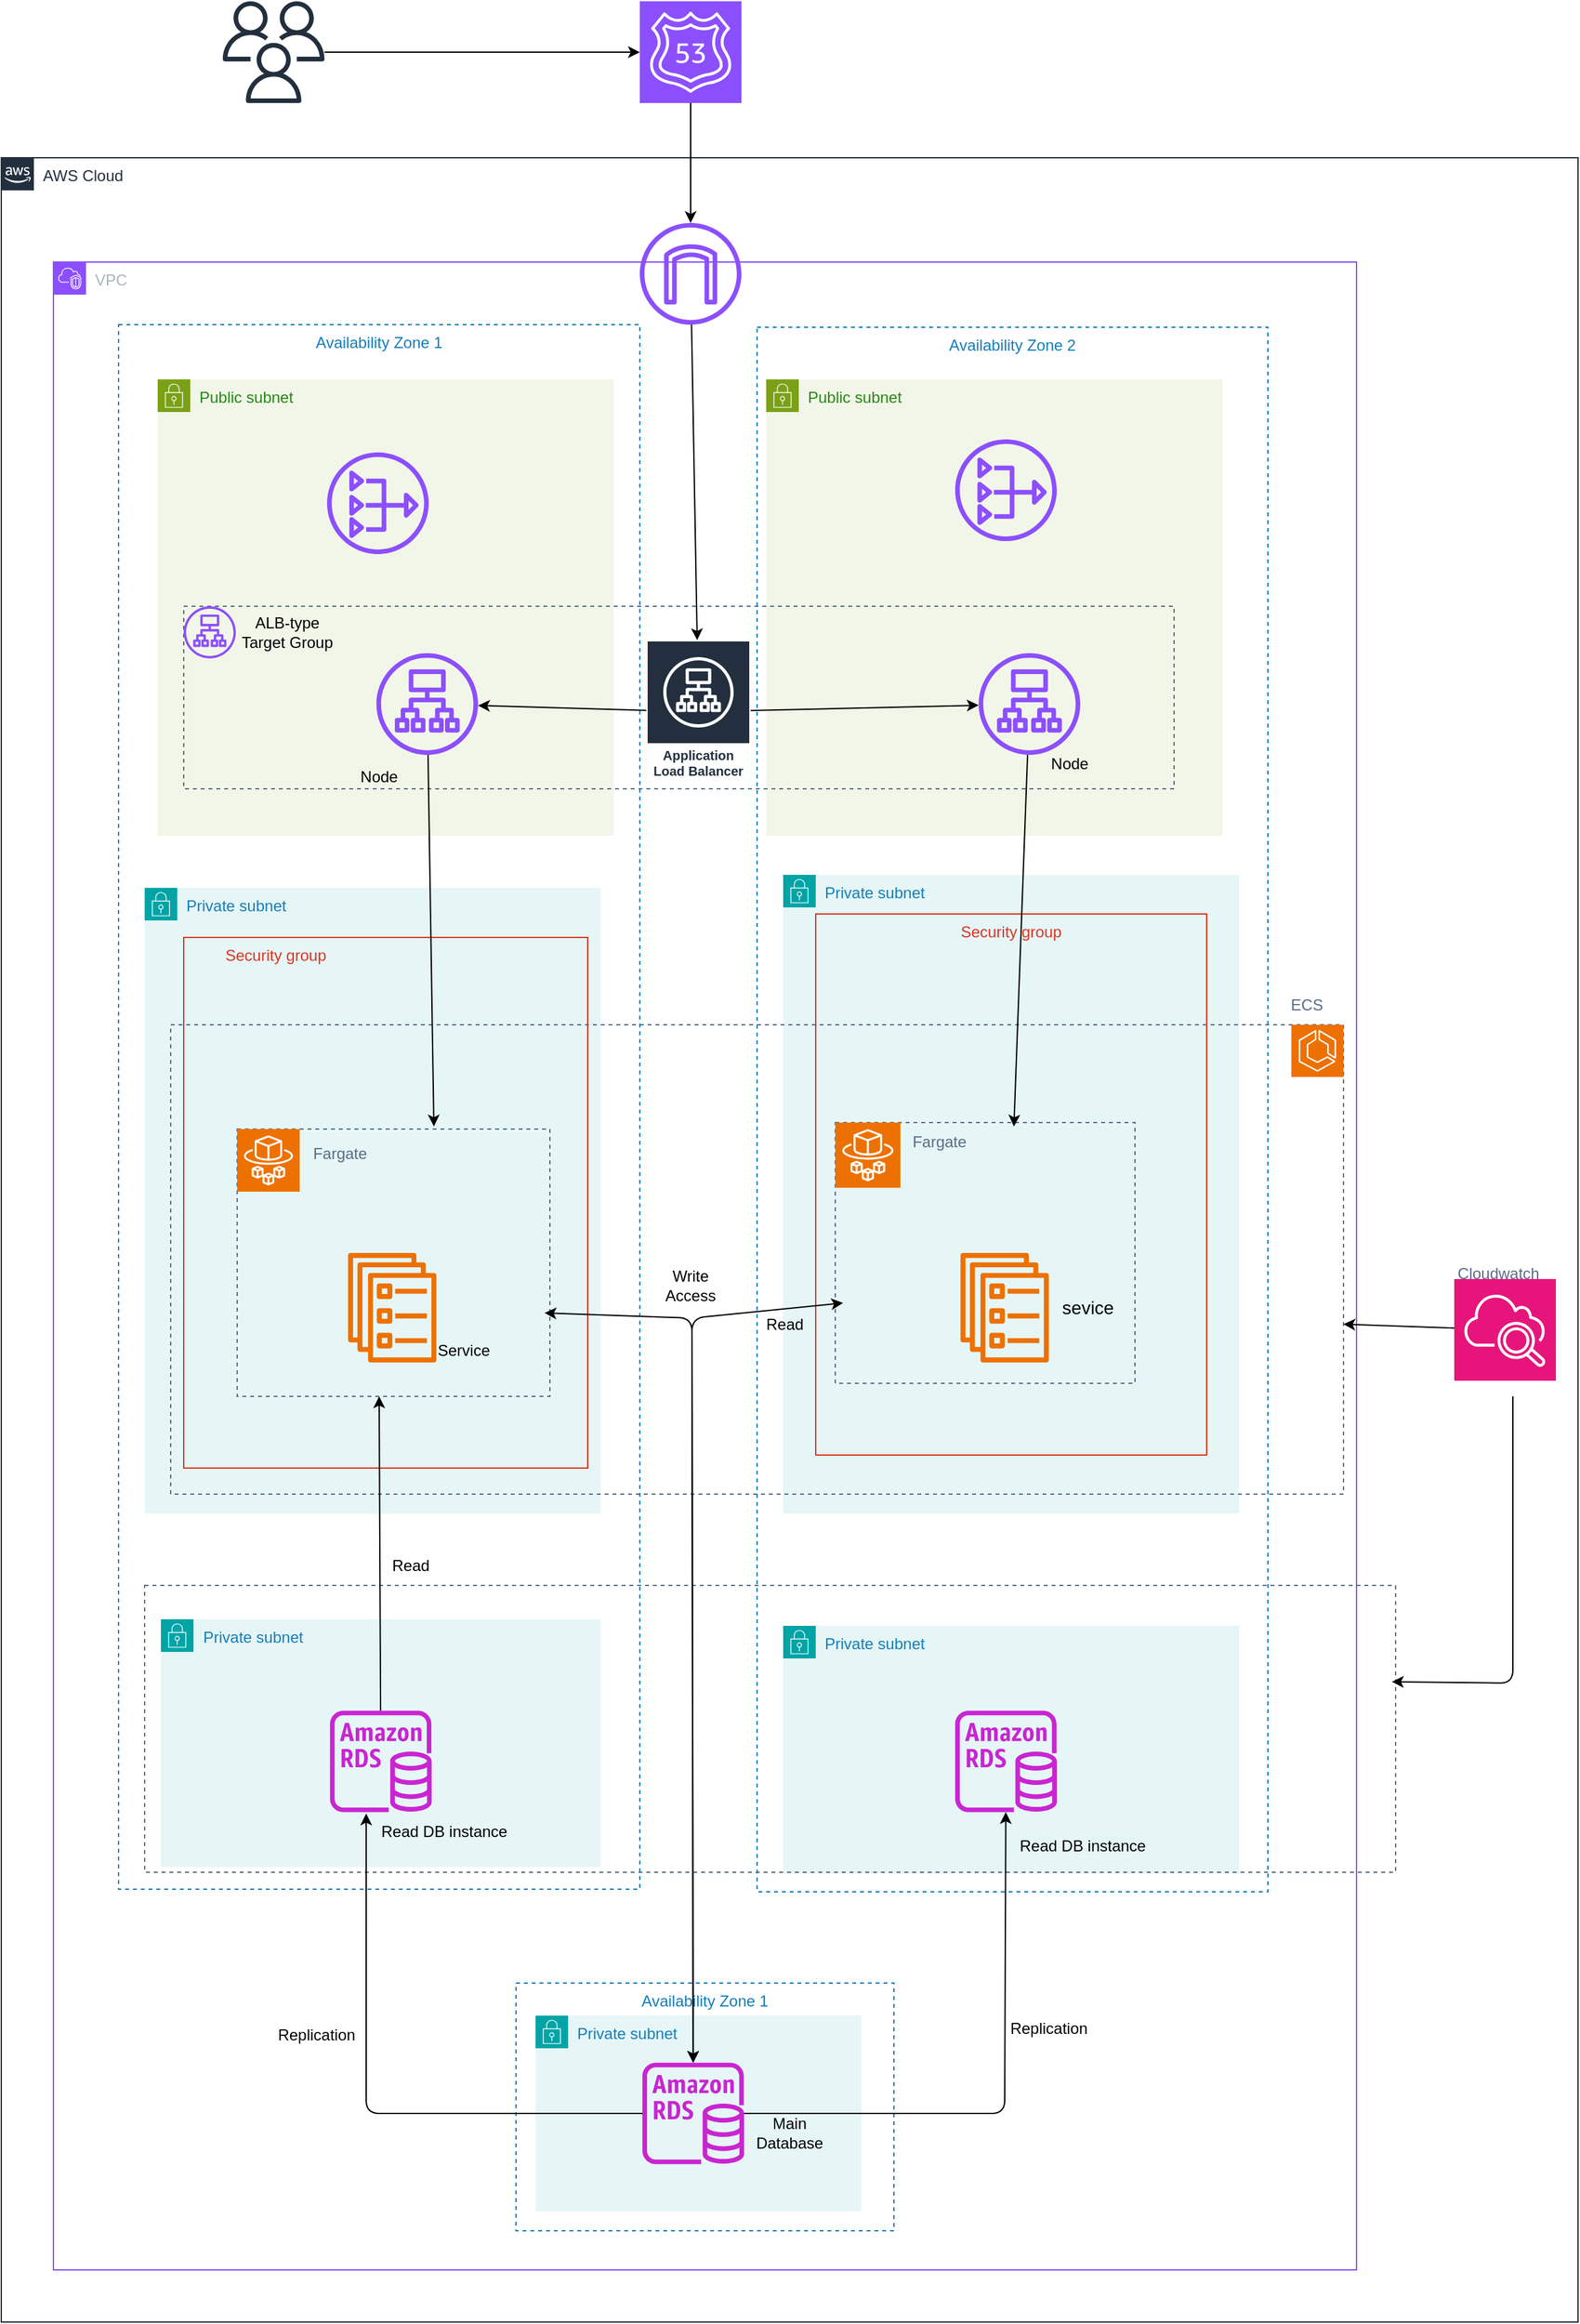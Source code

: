 <mxfile>
    <diagram id="o1kQM5bjxm75noGwZIMR" name="Page-1">
        <mxGraphModel dx="1130" dy="2500" grid="1" gridSize="10" guides="1" tooltips="1" connect="1" arrows="1" fold="1" page="1" pageScale="1" pageWidth="1100" pageHeight="1700" background="#ffffff" math="0" shadow="0">
            <root>
                <mxCell id="0"/>
                <mxCell id="1" parent="0"/>
                <mxCell id="19" value="Availability Zone 2" style="fillColor=none;strokeColor=#147EBA;dashed=1;verticalAlign=top;fontStyle=0;fontColor=#147EBA;whiteSpace=wrap;html=1;" parent="1" vertex="1">
                    <mxGeometry x="620" y="-80" width="392" height="1200" as="geometry"/>
                </mxCell>
                <mxCell id="18" value="Availability Zone 1" style="fillColor=none;strokeColor=#147EBA;dashed=1;verticalAlign=top;fontStyle=0;fontColor=#147EBA;whiteSpace=wrap;html=1;" parent="1" vertex="1">
                    <mxGeometry x="130" y="-82" width="400" height="1200" as="geometry"/>
                </mxCell>
                <mxCell id="28" value="Private subnet" style="points=[[0,0],[0.25,0],[0.5,0],[0.75,0],[1,0],[1,0.25],[1,0.5],[1,0.75],[1,1],[0.75,1],[0.5,1],[0.25,1],[0,1],[0,0.75],[0,0.5],[0,0.25]];outlineConnect=0;gradientColor=none;html=1;whiteSpace=wrap;fontSize=12;fontStyle=0;container=1;pointerEvents=0;collapsible=0;recursiveResize=0;shape=mxgraph.aws4.group;grIcon=mxgraph.aws4.group_security_group;grStroke=0;strokeColor=#00A4A6;fillColor=#E6F6F7;verticalAlign=top;align=left;spacingLeft=30;fontColor=#147EBA;dashed=0;" parent="1" vertex="1">
                    <mxGeometry x="640" y="916" width="350" height="190" as="geometry"/>
                </mxCell>
                <mxCell id="23" value="Private subnet" style="points=[[0,0],[0.25,0],[0.5,0],[0.75,0],[1,0],[1,0.25],[1,0.5],[1,0.75],[1,1],[0.75,1],[0.5,1],[0.25,1],[0,1],[0,0.75],[0,0.5],[0,0.25]];outlineConnect=0;gradientColor=none;html=1;whiteSpace=wrap;fontSize=12;fontStyle=0;container=1;pointerEvents=0;collapsible=0;recursiveResize=0;shape=mxgraph.aws4.group;grIcon=mxgraph.aws4.group_security_group;grStroke=0;strokeColor=#00A4A6;fillColor=#E6F6F7;verticalAlign=top;align=left;spacingLeft=30;fontColor=#147EBA;dashed=0;" parent="1" vertex="1">
                    <mxGeometry x="640" y="340" width="350" height="490" as="geometry"/>
                </mxCell>
                <mxCell id="40" value="Security group" style="fillColor=none;strokeColor=#DD3522;verticalAlign=top;fontStyle=0;fontColor=#DD3522;whiteSpace=wrap;html=1;" parent="23" vertex="1">
                    <mxGeometry x="25" y="30" width="300" height="415" as="geometry"/>
                </mxCell>
                <mxCell id="99" value="" style="sketch=0;outlineConnect=0;fontColor=#232F3E;gradientColor=none;fillColor=#ED7100;strokeColor=none;dashed=0;verticalLabelPosition=bottom;verticalAlign=top;align=center;html=1;fontSize=12;fontStyle=0;aspect=fixed;pointerEvents=1;shape=mxgraph.aws4.ecs_service;" parent="23" vertex="1">
                    <mxGeometry x="135.87" y="290" width="68.26" height="84" as="geometry"/>
                </mxCell>
                <mxCell id="107" value="&lt;font style=&quot;font-size: 14px;&quot;&gt;sevice&lt;/font&gt;" style="text;html=1;align=center;verticalAlign=middle;whiteSpace=wrap;rounded=0;" parent="23" vertex="1">
                    <mxGeometry x="204.13" y="317" width="60" height="30" as="geometry"/>
                </mxCell>
                <mxCell id="154" value="" style="fillColor=none;strokeColor=#5A6C86;dashed=1;verticalAlign=top;fontStyle=0;fontColor=#5A6C86;whiteSpace=wrap;html=1;pointerEvents=0;align=left;spacingLeft=30;fontFamily=Helvetica;fontSize=12;" parent="23" vertex="1">
                    <mxGeometry x="40" y="190" width="230" height="200" as="geometry"/>
                </mxCell>
                <mxCell id="128" value="" style="sketch=0;points=[[0,0,0],[0.25,0,0],[0.5,0,0],[0.75,0,0],[1,0,0],[0,1,0],[0.25,1,0],[0.5,1,0],[0.75,1,0],[1,1,0],[0,0.25,0],[0,0.5,0],[0,0.75,0],[1,0.25,0],[1,0.5,0],[1,0.75,0]];outlineConnect=0;fontColor=#232F3E;fillColor=#ED7100;strokeColor=#ffffff;dashed=0;verticalLabelPosition=bottom;verticalAlign=top;align=center;html=1;fontSize=12;fontStyle=0;aspect=fixed;shape=mxgraph.aws4.resourceIcon;resIcon=mxgraph.aws4.fargate;" parent="23" vertex="1">
                    <mxGeometry x="40" y="190" width="50" height="50" as="geometry"/>
                </mxCell>
                <mxCell id="156" value="&lt;span style=&quot;color: rgb(90, 108, 134); text-align: left;&quot;&gt;Fargate&lt;/span&gt;" style="text;html=1;align=center;verticalAlign=middle;whiteSpace=wrap;rounded=0;" parent="23" vertex="1">
                    <mxGeometry x="90" y="190" width="60" height="30" as="geometry"/>
                </mxCell>
                <mxCell id="22" value="Private subnet" style="points=[[0,0],[0.25,0],[0.5,0],[0.75,0],[1,0],[1,0.25],[1,0.5],[1,0.75],[1,1],[0.75,1],[0.5,1],[0.25,1],[0,1],[0,0.75],[0,0.5],[0,0.25]];outlineConnect=0;gradientColor=none;html=1;whiteSpace=wrap;fontSize=12;fontStyle=0;container=1;pointerEvents=0;collapsible=0;recursiveResize=0;shape=mxgraph.aws4.group;grIcon=mxgraph.aws4.group_security_group;grStroke=0;strokeColor=#00A4A6;fillColor=#E6F6F7;verticalAlign=top;align=left;spacingLeft=30;fontColor=#147EBA;dashed=0;" parent="1" vertex="1">
                    <mxGeometry x="150" y="350" width="350" height="480" as="geometry"/>
                </mxCell>
                <mxCell id="15" value="VPC" style="points=[[0,0],[0.25,0],[0.5,0],[0.75,0],[1,0],[1,0.25],[1,0.5],[1,0.75],[1,1],[0.75,1],[0.5,1],[0.25,1],[0,1],[0,0.75],[0,0.5],[0,0.25]];outlineConnect=0;gradientColor=none;html=1;whiteSpace=wrap;fontSize=12;fontStyle=0;container=0;pointerEvents=0;collapsible=0;recursiveResize=0;shape=mxgraph.aws4.group;grIcon=mxgraph.aws4.group_vpc2;strokeColor=#8C4FFF;fillColor=none;verticalAlign=top;align=left;spacingLeft=30;fontColor=#AAB7B8;dashed=0;movable=1;resizable=1;rotatable=1;deletable=1;editable=1;locked=0;connectable=1;" parent="1" vertex="1">
                    <mxGeometry x="80" y="-130" width="1000" height="1540" as="geometry"/>
                </mxCell>
                <mxCell id="60" value="" style="sketch=0;outlineConnect=0;fontColor=#232F3E;gradientColor=none;fillColor=#232F3D;strokeColor=none;dashed=0;verticalLabelPosition=bottom;verticalAlign=top;align=center;html=1;fontSize=12;fontStyle=0;aspect=fixed;pointerEvents=1;shape=mxgraph.aws4.users;" parent="1" vertex="1">
                    <mxGeometry x="210" y="-330" width="78" height="78" as="geometry"/>
                </mxCell>
                <mxCell id="142" value="AWS Cloud" style="points=[[0,0],[0.25,0],[0.5,0],[0.75,0],[1,0],[1,0.25],[1,0.5],[1,0.75],[1,1],[0.75,1],[0.5,1],[0.25,1],[0,1],[0,0.75],[0,0.5],[0,0.25]];outlineConnect=0;gradientColor=none;html=1;whiteSpace=wrap;fontSize=12;fontStyle=0;container=0;pointerEvents=0;collapsible=0;recursiveResize=0;shape=mxgraph.aws4.group;grIcon=mxgraph.aws4.group_aws_cloud_alt;strokeColor=#232F3E;fillColor=none;verticalAlign=top;align=left;spacingLeft=30;fontColor=#232F3E;dashed=0;shadow=0;" parent="1" vertex="1">
                    <mxGeometry x="40" y="-210" width="1210" height="1660" as="geometry"/>
                </mxCell>
                <mxCell id="184" style="edgeStyle=none;html=1;" parent="1" source="183" target="50" edge="1">
                    <mxGeometry relative="1" as="geometry"/>
                </mxCell>
                <mxCell id="183" value="" style="sketch=0;points=[[0,0,0],[0.25,0,0],[0.5,0,0],[0.75,0,0],[1,0,0],[0,1,0],[0.25,1,0],[0.5,1,0],[0.75,1,0],[1,1,0],[0,0.25,0],[0,0.5,0],[0,0.75,0],[1,0.25,0],[1,0.5,0],[1,0.75,0]];outlineConnect=0;fontColor=#232F3E;fillColor=#8C4FFF;strokeColor=#ffffff;dashed=0;verticalLabelPosition=bottom;verticalAlign=top;align=center;html=1;fontSize=12;fontStyle=0;aspect=fixed;shape=mxgraph.aws4.resourceIcon;resIcon=mxgraph.aws4.route_53;" parent="1" vertex="1">
                    <mxGeometry x="530" y="-330" width="78" height="78" as="geometry"/>
                </mxCell>
                <mxCell id="185" style="edgeStyle=none;html=1;entryX=0;entryY=0.5;entryDx=0;entryDy=0;entryPerimeter=0;" parent="1" source="60" target="183" edge="1">
                    <mxGeometry relative="1" as="geometry"/>
                </mxCell>
                <mxCell id="16" value="Public subnet" style="points=[[0,0],[0.25,0],[0.5,0],[0.75,0],[1,0],[1,0.25],[1,0.5],[1,0.75],[1,1],[0.75,1],[0.5,1],[0.25,1],[0,1],[0,0.75],[0,0.5],[0,0.25]];outlineConnect=0;gradientColor=none;html=1;whiteSpace=wrap;fontSize=12;fontStyle=0;container=1;pointerEvents=0;collapsible=0;recursiveResize=0;shape=mxgraph.aws4.group;grIcon=mxgraph.aws4.group_security_group;grStroke=0;strokeColor=#7AA116;fillColor=#F2F6E8;verticalAlign=top;align=left;spacingLeft=30;fontColor=#248814;dashed=0;" parent="1" vertex="1">
                    <mxGeometry x="160" y="-40" width="350" height="350" as="geometry"/>
                </mxCell>
                <mxCell id="204" value="" style="sketch=0;outlineConnect=0;fontColor=#232F3E;gradientColor=none;fillColor=#8C4FFF;strokeColor=none;dashed=0;verticalLabelPosition=bottom;verticalAlign=top;align=center;html=1;fontSize=12;fontStyle=0;aspect=fixed;pointerEvents=1;shape=mxgraph.aws4.nat_gateway;" parent="16" vertex="1">
                    <mxGeometry x="130" y="56" width="78" height="78" as="geometry"/>
                </mxCell>
                <mxCell id="17" value="Public subnet" style="points=[[0,0],[0.25,0],[0.5,0],[0.75,0],[1,0],[1,0.25],[1,0.5],[1,0.75],[1,1],[0.75,1],[0.5,1],[0.25,1],[0,1],[0,0.75],[0,0.5],[0,0.25]];outlineConnect=0;gradientColor=none;html=1;whiteSpace=wrap;fontSize=12;fontStyle=0;container=1;pointerEvents=0;collapsible=0;recursiveResize=0;shape=mxgraph.aws4.group;grIcon=mxgraph.aws4.group_security_group;grStroke=0;strokeColor=#7AA116;fillColor=#F2F6E8;verticalAlign=top;align=left;spacingLeft=30;fontColor=#248814;dashed=0;" parent="1" vertex="1">
                    <mxGeometry x="627" y="-40" width="350" height="350" as="geometry"/>
                </mxCell>
                <mxCell id="211" value="" style="fillColor=none;strokeColor=#5A6C86;dashed=1;verticalAlign=top;fontStyle=0;fontColor=#5A6C86;whiteSpace=wrap;html=1;pointerEvents=0;align=left;spacingLeft=30;fontFamily=Helvetica;fontSize=12;" parent="17" vertex="1">
                    <mxGeometry x="-447" y="174" width="760" height="140" as="geometry"/>
                </mxCell>
                <mxCell id="27" value="Private subnet" style="points=[[0,0],[0.25,0],[0.5,0],[0.75,0],[1,0],[1,0.25],[1,0.5],[1,0.75],[1,1],[0.75,1],[0.5,1],[0.25,1],[0,1],[0,0.75],[0,0.5],[0,0.25]];outlineConnect=0;gradientColor=none;html=1;whiteSpace=wrap;fontSize=12;fontStyle=0;container=1;pointerEvents=0;collapsible=0;recursiveResize=0;shape=mxgraph.aws4.group;grIcon=mxgraph.aws4.group_security_group;grStroke=0;strokeColor=#00A4A6;fillColor=#E6F6F7;verticalAlign=top;align=left;spacingLeft=30;fontColor=#147EBA;dashed=0;" parent="1" vertex="1">
                    <mxGeometry x="162.5" y="911" width="337.5" height="190" as="geometry"/>
                </mxCell>
                <mxCell id="29" value="" style="sketch=0;outlineConnect=0;fontColor=#232F3E;gradientColor=none;fillColor=#C925D1;strokeColor=none;dashed=0;verticalLabelPosition=bottom;verticalAlign=top;align=center;html=1;fontSize=12;fontStyle=0;aspect=fixed;pointerEvents=1;shape=mxgraph.aws4.rds_instance;" parent="27" vertex="1">
                    <mxGeometry x="129.75" y="70" width="78" height="78" as="geometry"/>
                </mxCell>
                <mxCell id="69" value="&lt;div&gt;Write Access&lt;/div&gt;" style="text;html=1;align=center;verticalAlign=middle;whiteSpace=wrap;rounded=0;" parent="1" vertex="1">
                    <mxGeometry x="539" y="640" width="60" height="30" as="geometry"/>
                </mxCell>
                <mxCell id="133" value="&lt;span style=&quot;color: rgb(90, 108, 134); text-align: left;&quot;&gt;Fargate&lt;/span&gt;" style="text;html=1;align=center;verticalAlign=middle;whiteSpace=wrap;rounded=0;" parent="1" vertex="1">
                    <mxGeometry x="270" y="539" width="60" height="30" as="geometry"/>
                </mxCell>
                <mxCell id="153" value="&lt;div style=&quot;text-align: left;&quot;&gt;Service&lt;/div&gt;" style="text;html=1;align=center;verticalAlign=middle;whiteSpace=wrap;rounded=0;" parent="1" vertex="1">
                    <mxGeometry x="365" y="690" width="60" height="30" as="geometry"/>
                </mxCell>
                <mxCell id="151" value="" style="sketch=0;outlineConnect=0;fontColor=#232F3E;gradientColor=none;fillColor=#ED7100;strokeColor=none;dashed=0;verticalLabelPosition=bottom;verticalAlign=top;align=center;html=1;fontSize=12;fontStyle=0;aspect=fixed;pointerEvents=1;shape=mxgraph.aws4.ecs_service;" parent="1" vertex="1">
                    <mxGeometry x="305.87" y="630" width="68.26" height="84" as="geometry"/>
                </mxCell>
                <mxCell id="205" value="" style="sketch=0;outlineConnect=0;fontColor=#232F3E;gradientColor=none;fillColor=#8C4FFF;strokeColor=none;dashed=0;verticalLabelPosition=bottom;verticalAlign=top;align=center;html=1;fontSize=12;fontStyle=0;aspect=fixed;pointerEvents=1;shape=mxgraph.aws4.nat_gateway;" parent="1" vertex="1">
                    <mxGeometry x="772" y="6" width="78" height="78" as="geometry"/>
                </mxCell>
                <mxCell id="148" value="Security group" style="fillColor=none;strokeColor=#DD3522;verticalAlign=top;fontStyle=0;fontColor=#DD3522;whiteSpace=wrap;html=1;dashed=0;pointerEvents=0;align=left;spacingLeft=30;fontFamily=Helvetica;fontSize=12;" parent="1" vertex="1">
                    <mxGeometry x="180" y="388" width="310" height="407" as="geometry"/>
                </mxCell>
                <mxCell id="150" value="" style="fillColor=none;strokeColor=#5A6C86;dashed=1;verticalAlign=top;fontStyle=0;fontColor=#5A6C86;whiteSpace=wrap;html=1;pointerEvents=0;align=left;spacingLeft=30;fontFamily=Helvetica;fontSize=12;" parent="1" vertex="1">
                    <mxGeometry x="221" y="535" width="240" height="205" as="geometry"/>
                </mxCell>
                <mxCell id="155" value="&lt;span style=&quot;color: rgb(90, 108, 134); text-align: left;&quot;&gt;ECS&lt;/span&gt;" style="text;html=1;align=center;verticalAlign=middle;whiteSpace=wrap;rounded=0;" parent="1" vertex="1">
                    <mxGeometry x="1012" y="425" width="60" height="30" as="geometry"/>
                </mxCell>
                <mxCell id="137" value="" style="sketch=0;points=[[0,0,0],[0.25,0,0],[0.5,0,0],[0.75,0,0],[1,0,0],[0,1,0],[0.25,1,0],[0.5,1,0],[0.75,1,0],[1,1,0],[0,0.25,0],[0,0.5,0],[0,0.75,0],[1,0.25,0],[1,0.5,0],[1,0.75,0]];points=[[0,0,0],[0.25,0,0],[0.5,0,0],[0.75,0,0],[1,0,0],[0,1,0],[0.25,1,0],[0.5,1,0],[0.75,1,0],[1,1,0],[0,0.25,0],[0,0.5,0],[0,0.75,0],[1,0.25,0],[1,0.5,0],[1,0.75,0]];outlineConnect=0;fontColor=#232F3E;fillColor=#E7157B;strokeColor=#ffffff;dashed=0;verticalLabelPosition=bottom;verticalAlign=top;align=center;html=1;fontSize=12;fontStyle=0;aspect=fixed;shape=mxgraph.aws4.resourceIcon;resIcon=mxgraph.aws4.cloudwatch_2;" parent="1" vertex="1">
                    <mxGeometry x="1155" y="650" width="78" height="78" as="geometry"/>
                </mxCell>
                <mxCell id="158" value="" style="fillColor=none;strokeColor=#5A6C86;dashed=1;verticalAlign=top;fontStyle=0;fontColor=#5A6C86;whiteSpace=wrap;html=1;pointerEvents=0;align=left;spacingLeft=30;fontFamily=Helvetica;fontSize=12;" parent="1" vertex="1">
                    <mxGeometry x="170" y="455" width="900" height="360" as="geometry"/>
                </mxCell>
                <mxCell id="135" value="" style="sketch=0;points=[[0,0,0],[0.25,0,0],[0.5,0,0],[0.75,0,0],[1,0,0],[0,1,0],[0.25,1,0],[0.5,1,0],[0.75,1,0],[1,1,0],[0,0.25,0],[0,0.5,0],[0,0.75,0],[1,0.25,0],[1,0.5,0],[1,0.75,0]];outlineConnect=0;fontColor=#232F3E;fillColor=#ED7100;strokeColor=#ffffff;dashed=0;verticalLabelPosition=bottom;verticalAlign=top;align=center;html=1;fontSize=12;fontStyle=0;aspect=fixed;shape=mxgraph.aws4.resourceIcon;resIcon=mxgraph.aws4.ecs;" parent="1" vertex="1">
                    <mxGeometry x="1030" y="455" width="40" height="40" as="geometry"/>
                </mxCell>
                <mxCell id="159" value="&lt;span style=&quot;color: rgb(90, 108, 134); text-align: left;&quot;&gt;Cloudwatch&lt;/span&gt;" style="text;html=1;align=center;verticalAlign=middle;whiteSpace=wrap;rounded=0;" parent="1" vertex="1">
                    <mxGeometry x="1159" y="631" width="60" height="30" as="geometry"/>
                </mxCell>
                <mxCell id="30" value="" style="sketch=0;outlineConnect=0;fontColor=#232F3E;gradientColor=none;fillColor=#C925D1;strokeColor=none;dashed=0;verticalLabelPosition=bottom;verticalAlign=top;align=center;html=1;fontSize=12;fontStyle=0;aspect=fixed;pointerEvents=1;shape=mxgraph.aws4.rds_instance;" parent="1" vertex="1">
                    <mxGeometry x="772" y="981" width="78" height="78" as="geometry"/>
                </mxCell>
                <mxCell id="152" value="" style="sketch=0;points=[[0,0,0],[0.25,0,0],[0.5,0,0],[0.75,0,0],[1,0,0],[0,1,0],[0.25,1,0],[0.5,1,0],[0.75,1,0],[1,1,0],[0,0.25,0],[0,0.5,0],[0,0.75,0],[1,0.25,0],[1,0.5,0],[1,0.75,0]];outlineConnect=0;fontColor=#232F3E;fillColor=#ED7100;strokeColor=#ffffff;dashed=0;verticalLabelPosition=bottom;verticalAlign=top;align=center;html=1;fontSize=12;fontStyle=0;aspect=fixed;shape=mxgraph.aws4.resourceIcon;resIcon=mxgraph.aws4.fargate;pointerEvents=0;spacingLeft=30;fontFamily=Helvetica;" parent="1" vertex="1">
                    <mxGeometry x="221" y="535" width="48" height="48" as="geometry"/>
                </mxCell>
                <mxCell id="141" style="edgeStyle=none;html=1;entryX=1;entryY=0.638;entryDx=0;entryDy=0;entryPerimeter=0;" parent="1" source="137" target="158" edge="1">
                    <mxGeometry relative="1" as="geometry">
                        <mxPoint x="980" y="705" as="targetPoint"/>
                    </mxGeometry>
                </mxCell>
                <mxCell id="170" value="" style="fillColor=none;strokeColor=#5A6C86;dashed=1;verticalAlign=top;fontStyle=0;fontColor=#5A6C86;whiteSpace=wrap;html=1;pointerEvents=0;align=left;spacingLeft=30;fontFamily=Helvetica;fontSize=12;" parent="1" vertex="1">
                    <mxGeometry x="150" y="885" width="960" height="220" as="geometry"/>
                </mxCell>
                <mxCell id="173" style="edgeStyle=none;html=1;entryX=0.997;entryY=0.336;entryDx=0;entryDy=0;entryPerimeter=0;" parent="1" target="170" edge="1">
                    <mxGeometry relative="1" as="geometry">
                        <mxPoint x="1200" y="740" as="sourcePoint"/>
                        <Array as="points">
                            <mxPoint x="1200" y="960"/>
                        </Array>
                    </mxGeometry>
                </mxCell>
                <mxCell id="174" value="Availability Zone 1" style="fillColor=none;strokeColor=#147EBA;dashed=1;verticalAlign=top;fontStyle=0;fontColor=#147EBA;whiteSpace=wrap;html=1;" parent="1" vertex="1">
                    <mxGeometry x="435" y="1190" width="290" height="190" as="geometry"/>
                </mxCell>
                <mxCell id="175" value="Private subnet" style="points=[[0,0],[0.25,0],[0.5,0],[0.75,0],[1,0],[1,0.25],[1,0.5],[1,0.75],[1,1],[0.75,1],[0.5,1],[0.25,1],[0,1],[0,0.75],[0,0.5],[0,0.25]];outlineConnect=0;gradientColor=none;html=1;whiteSpace=wrap;fontSize=12;fontStyle=0;container=1;pointerEvents=0;collapsible=0;recursiveResize=0;shape=mxgraph.aws4.group;grIcon=mxgraph.aws4.group_security_group;grStroke=0;strokeColor=#00A4A6;fillColor=#E6F6F7;verticalAlign=top;align=left;spacingLeft=30;fontColor=#147EBA;dashed=0;" parent="1" vertex="1">
                    <mxGeometry x="450" y="1215" width="250" height="150" as="geometry"/>
                </mxCell>
                <mxCell id="68" value="Main&lt;div&gt;Database&lt;/div&gt;" style="text;html=1;align=center;verticalAlign=middle;whiteSpace=wrap;rounded=0;" parent="175" vertex="1">
                    <mxGeometry x="165" y="75" width="60" height="30" as="geometry"/>
                </mxCell>
                <mxCell id="225" style="edgeStyle=none;html=1;entryX=0.356;entryY=1.014;entryDx=0;entryDy=0;entryPerimeter=0;" parent="1" source="176" target="29" edge="1">
                    <mxGeometry relative="1" as="geometry">
                        <Array as="points">
                            <mxPoint x="320" y="1290"/>
                        </Array>
                    </mxGeometry>
                </mxCell>
                <mxCell id="226" style="edgeStyle=none;html=1;" parent="1" source="176" target="30" edge="1">
                    <mxGeometry relative="1" as="geometry">
                        <Array as="points">
                            <mxPoint x="810" y="1290"/>
                        </Array>
                    </mxGeometry>
                </mxCell>
                <mxCell id="176" value="" style="sketch=0;outlineConnect=0;fontColor=#232F3E;gradientColor=none;fillColor=#C925D1;strokeColor=none;dashed=0;verticalLabelPosition=bottom;verticalAlign=top;align=center;html=1;fontSize=12;fontStyle=0;aspect=fixed;pointerEvents=1;shape=mxgraph.aws4.rds_instance;" parent="1" vertex="1">
                    <mxGeometry x="532" y="1251" width="78" height="78" as="geometry"/>
                </mxCell>
                <mxCell id="180" value="&lt;div&gt;Replication&lt;/div&gt;" style="text;html=1;align=center;verticalAlign=middle;whiteSpace=wrap;rounded=0;" parent="1" vertex="1">
                    <mxGeometry x="251.87" y="1215" width="60" height="30" as="geometry"/>
                </mxCell>
                <mxCell id="50" value="" style="sketch=0;outlineConnect=0;fontColor=#232F3E;gradientColor=none;fillColor=#8C4FFF;strokeColor=none;dashed=0;verticalLabelPosition=bottom;verticalAlign=top;align=center;html=1;fontSize=12;fontStyle=0;aspect=fixed;pointerEvents=1;shape=mxgraph.aws4.internet_gateway;" parent="1" vertex="1">
                    <mxGeometry x="530" y="-160" width="78" height="78" as="geometry"/>
                </mxCell>
                <mxCell id="216" style="edgeStyle=none;html=1;" parent="1" source="208" target="214" edge="1">
                    <mxGeometry relative="1" as="geometry"/>
                </mxCell>
                <mxCell id="218" style="edgeStyle=none;html=1;" parent="1" source="208" target="215" edge="1">
                    <mxGeometry relative="1" as="geometry"/>
                </mxCell>
                <mxCell id="208" value="Application Load Balancer" style="sketch=0;outlineConnect=0;fontColor=#232F3E;gradientColor=none;strokeColor=#ffffff;fillColor=#232F3E;dashed=0;verticalLabelPosition=middle;verticalAlign=bottom;align=center;html=1;whiteSpace=wrap;fontSize=10;fontStyle=1;spacing=3;shape=mxgraph.aws4.productIcon;prIcon=mxgraph.aws4.application_load_balancer;" parent="1" vertex="1">
                    <mxGeometry x="535" y="160" width="80" height="110" as="geometry"/>
                </mxCell>
                <mxCell id="210" style="edgeStyle=none;html=1;" parent="1" source="50" target="208" edge="1">
                    <mxGeometry relative="1" as="geometry"/>
                </mxCell>
                <mxCell id="212" value="" style="sketch=0;outlineConnect=0;fontColor=#232F3E;gradientColor=none;fillColor=#8C4FFF;strokeColor=none;dashed=0;verticalLabelPosition=bottom;verticalAlign=top;align=center;html=1;fontSize=12;fontStyle=0;aspect=fixed;pointerEvents=1;shape=mxgraph.aws4.application_load_balancer;" parent="1" vertex="1">
                    <mxGeometry x="180" y="134" width="40" height="40" as="geometry"/>
                </mxCell>
                <mxCell id="213" value="ALB-type Target Group" style="text;html=1;align=center;verticalAlign=middle;whiteSpace=wrap;rounded=0;" parent="1" vertex="1">
                    <mxGeometry x="219" y="139" width="81" height="30" as="geometry"/>
                </mxCell>
                <mxCell id="214" value="" style="sketch=0;outlineConnect=0;fontColor=#232F3E;gradientColor=none;fillColor=#8C4FFF;strokeColor=none;dashed=0;verticalLabelPosition=bottom;verticalAlign=top;align=center;html=1;fontSize=12;fontStyle=0;aspect=fixed;pointerEvents=1;shape=mxgraph.aws4.application_load_balancer;" parent="1" vertex="1">
                    <mxGeometry x="327.87" y="170" width="78" height="78" as="geometry"/>
                </mxCell>
                <mxCell id="215" value="" style="sketch=0;outlineConnect=0;fontColor=#232F3E;gradientColor=none;fillColor=#8C4FFF;strokeColor=none;dashed=0;verticalLabelPosition=bottom;verticalAlign=top;align=center;html=1;fontSize=12;fontStyle=0;aspect=fixed;pointerEvents=1;shape=mxgraph.aws4.application_load_balancer;" parent="1" vertex="1">
                    <mxGeometry x="790" y="170" width="78" height="78" as="geometry"/>
                </mxCell>
                <mxCell id="217" style="edgeStyle=none;html=1;entryX=0.629;entryY=-0.01;entryDx=0;entryDy=0;entryPerimeter=0;" parent="1" source="214" target="150" edge="1">
                    <mxGeometry relative="1" as="geometry"/>
                </mxCell>
                <mxCell id="219" style="edgeStyle=none;html=1;entryX=0.596;entryY=0.015;entryDx=0;entryDy=0;entryPerimeter=0;" parent="1" source="215" target="154" edge="1">
                    <mxGeometry relative="1" as="geometry"/>
                </mxCell>
                <mxCell id="220" value="Node" style="text;html=1;align=center;verticalAlign=middle;whiteSpace=wrap;rounded=0;" parent="1" vertex="1">
                    <mxGeometry x="300" y="250" width="60" height="30" as="geometry"/>
                </mxCell>
                <mxCell id="221" value="Node" style="text;html=1;align=center;verticalAlign=middle;whiteSpace=wrap;rounded=0;" parent="1" vertex="1">
                    <mxGeometry x="830" y="240" width="60" height="30" as="geometry"/>
                </mxCell>
                <mxCell id="227" value="Read DB instance" style="text;html=1;align=center;verticalAlign=middle;whiteSpace=wrap;rounded=0;" parent="1" vertex="1">
                    <mxGeometry x="330" y="1059" width="100" height="30" as="geometry"/>
                </mxCell>
                <mxCell id="229" value="Read DB instance" style="text;html=1;align=center;verticalAlign=middle;whiteSpace=wrap;rounded=0;" parent="1" vertex="1">
                    <mxGeometry x="820" y="1070" width="100" height="30" as="geometry"/>
                </mxCell>
                <mxCell id="230" style="edgeStyle=none;html=1;entryX=0.454;entryY=1;entryDx=0;entryDy=0;entryPerimeter=0;" parent="1" source="29" target="150" edge="1">
                    <mxGeometry relative="1" as="geometry"/>
                </mxCell>
                <mxCell id="239" value="Read&amp;nbsp;" style="text;html=1;align=center;verticalAlign=middle;whiteSpace=wrap;rounded=0;" parent="1" vertex="1">
                    <mxGeometry x="305.87" y="855" width="100" height="30" as="geometry"/>
                </mxCell>
                <mxCell id="242" value="&lt;div&gt;Replication&lt;/div&gt;" style="text;html=1;align=center;verticalAlign=middle;whiteSpace=wrap;rounded=0;" parent="1" vertex="1">
                    <mxGeometry x="814" y="1210" width="60" height="30" as="geometry"/>
                </mxCell>
                <mxCell id="243" value="" style="endArrow=classic;startArrow=classic;html=1;entryX=0.983;entryY=0.688;entryDx=0;entryDy=0;entryPerimeter=0;" parent="1" source="176" target="150" edge="1">
                    <mxGeometry width="50" height="50" relative="1" as="geometry">
                        <mxPoint x="470" y="800" as="sourcePoint"/>
                        <mxPoint x="520" y="750" as="targetPoint"/>
                        <Array as="points">
                            <mxPoint x="570" y="680"/>
                        </Array>
                    </mxGeometry>
                </mxCell>
                <mxCell id="246" value="" style="endArrow=classic;startArrow=classic;html=1;entryX=0.026;entryY=0.692;entryDx=0;entryDy=0;entryPerimeter=0;" parent="1" source="176" target="154" edge="1">
                    <mxGeometry width="50" height="50" relative="1" as="geometry">
                        <mxPoint x="594.08" y="1250.9" as="sourcePoint"/>
                        <mxPoint x="480.08" y="675.9" as="targetPoint"/>
                        <Array as="points">
                            <mxPoint x="570" y="680"/>
                        </Array>
                    </mxGeometry>
                </mxCell>
                <mxCell id="250" value="Read&amp;nbsp;" style="text;html=1;align=center;verticalAlign=middle;whiteSpace=wrap;rounded=0;" vertex="1" parent="1">
                    <mxGeometry x="593" y="670" width="100" height="30" as="geometry"/>
                </mxCell>
            </root>
        </mxGraphModel>
    </diagram>
</mxfile>